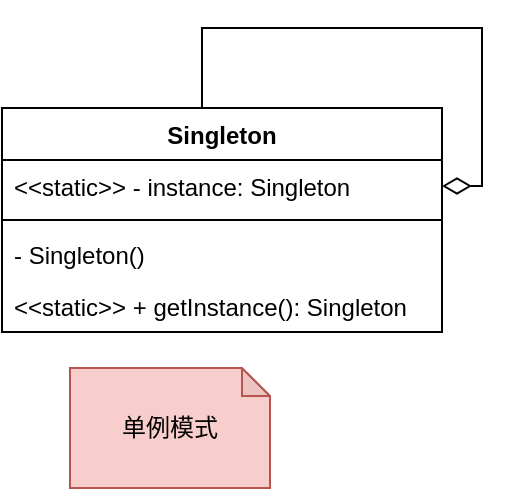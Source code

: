 <mxfile version="24.6.3" type="github">
  <diagram id="-bMOZdd0mtIxyfGwAAg0" name="第 1 页">
    <mxGraphModel dx="1042" dy="569" grid="1" gridSize="10" guides="1" tooltips="1" connect="1" arrows="1" fold="1" page="1" pageScale="1" pageWidth="827" pageHeight="1169" math="0" shadow="0">
      <root>
        <mxCell id="0" />
        <mxCell id="1" parent="0" />
        <mxCell id="2" value="Singleton" style="swimlane;fontStyle=1;align=center;verticalAlign=top;childLayout=stackLayout;horizontal=1;startSize=26;horizontalStack=0;resizeParent=1;resizeParentMax=0;resizeLast=0;collapsible=1;marginBottom=0;" parent="1" vertex="1">
          <mxGeometry x="280" y="120" width="220" height="112" as="geometry" />
        </mxCell>
        <mxCell id="3" value="&lt;&lt;static&gt;&gt; - instance: Singleton" style="text;strokeColor=none;fillColor=none;align=left;verticalAlign=top;spacingLeft=4;spacingRight=4;overflow=hidden;rotatable=0;points=[[0,0.5],[1,0.5]];portConstraint=eastwest;" parent="2" vertex="1">
          <mxGeometry y="26" width="220" height="26" as="geometry" />
        </mxCell>
        <mxCell id="4" value="" style="line;strokeWidth=1;fillColor=none;align=left;verticalAlign=middle;spacingTop=-1;spacingLeft=3;spacingRight=3;rotatable=0;labelPosition=right;points=[];portConstraint=eastwest;strokeColor=inherit;" parent="2" vertex="1">
          <mxGeometry y="52" width="220" height="8" as="geometry" />
        </mxCell>
        <mxCell id="aTzHjFjMmz0vHo06Con6-7" value="- Singleton()" style="text;strokeColor=none;fillColor=none;align=left;verticalAlign=top;spacingLeft=4;spacingRight=4;overflow=hidden;rotatable=0;points=[[0,0.5],[1,0.5]];portConstraint=eastwest;whiteSpace=wrap;html=1;" vertex="1" parent="2">
          <mxGeometry y="60" width="220" height="26" as="geometry" />
        </mxCell>
        <mxCell id="5" value="&lt;&lt;static&gt;&gt; + getInstance(): Singleton" style="text;strokeColor=none;fillColor=none;align=left;verticalAlign=top;spacingLeft=4;spacingRight=4;overflow=hidden;rotatable=0;points=[[0,0.5],[1,0.5]];portConstraint=eastwest;" parent="2" vertex="1">
          <mxGeometry y="86" width="220" height="26" as="geometry" />
        </mxCell>
        <mxCell id="aTzHjFjMmz0vHo06Con6-6" style="edgeStyle=orthogonalEdgeStyle;rounded=0;orthogonalLoop=1;jettySize=auto;html=1;endArrow=diamondThin;endFill=0;startSize=12;exitX=0.5;exitY=0;exitDx=0;exitDy=0;endSize=12;entryX=1;entryY=0.5;entryDx=0;entryDy=0;" edge="1" parent="2" source="2" target="3">
          <mxGeometry relative="1" as="geometry">
            <Array as="points">
              <mxPoint x="100" y="-40" />
              <mxPoint x="240" y="-40" />
              <mxPoint x="240" y="39" />
            </Array>
          </mxGeometry>
        </mxCell>
        <mxCell id="aTzHjFjMmz0vHo06Con6-8" value="单例模式" style="shape=note;whiteSpace=wrap;html=1;backgroundOutline=1;darkOpacity=0.05;fillColor=#f8cecc;strokeColor=#b85450;size=14;" vertex="1" parent="1">
          <mxGeometry x="314" y="250" width="100" height="60" as="geometry" />
        </mxCell>
      </root>
    </mxGraphModel>
  </diagram>
</mxfile>
